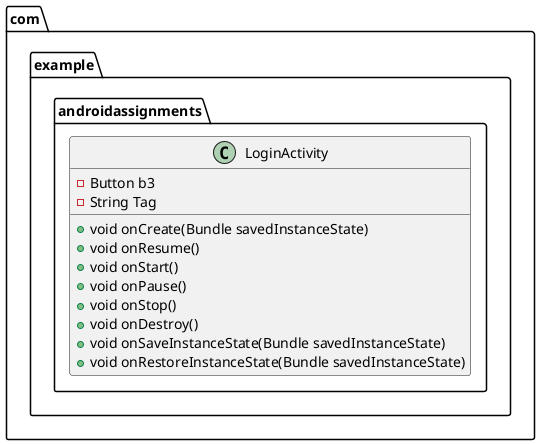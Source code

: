 @startuml
package com.example.androidassignments {
    class LoginActivity {
        - Button b3
        - String Tag
        + void onCreate(Bundle savedInstanceState)
        + void onResume()
        + void onStart()
        + void onPause()
        + void onStop()
        + void onDestroy()
        + void onSaveInstanceState(Bundle savedInstanceState)
        + void onRestoreInstanceState(Bundle savedInstanceState)
    }
}
@enduml
